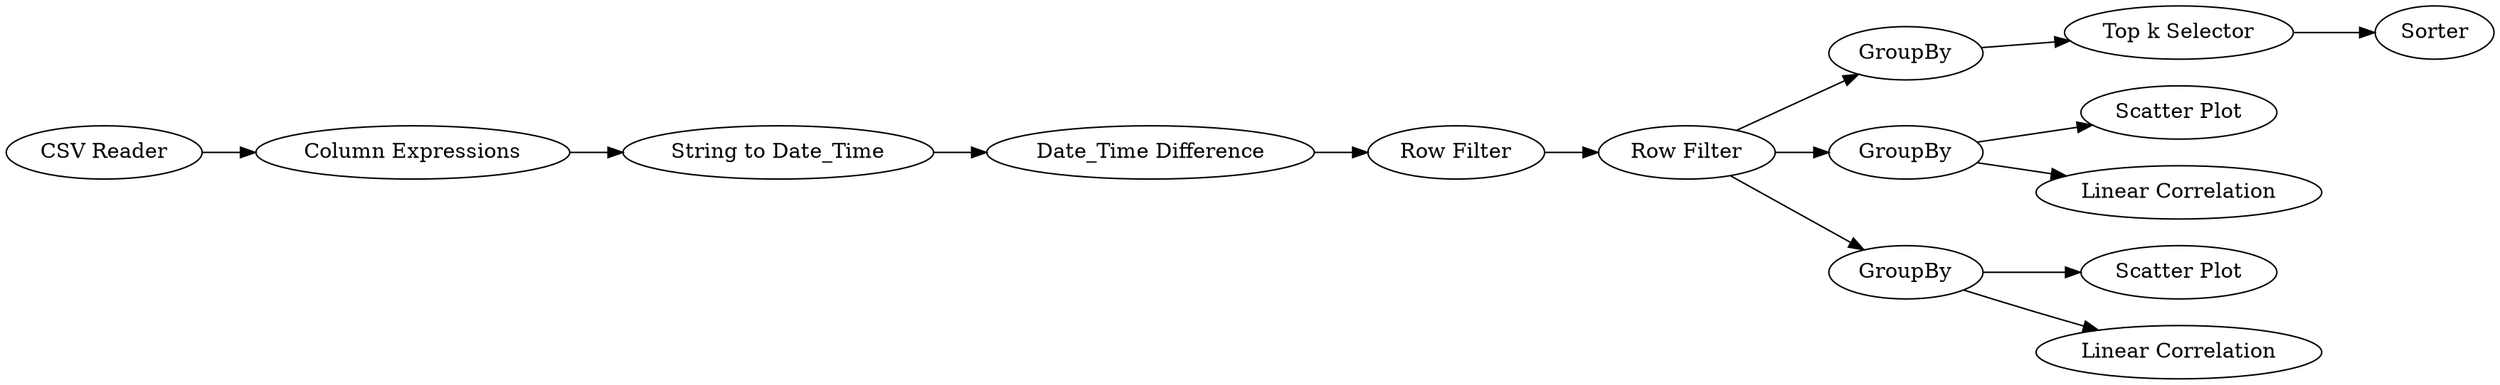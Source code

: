 digraph {
	1 [label="CSV Reader"]
	2 [label=GroupBy]
	3 [label="Top k Selector"]
	4 [label="Column Expressions"]
	5 [label="Date_Time Difference"]
	6 [label="String to Date_Time"]
	7 [label="Row Filter"]
	8 [label="Row Filter"]
	9 [label=Sorter]
	10 [label="Scatter Plot"]
	11 [label=GroupBy]
	12 [label="Linear Correlation"]
	13 [label="Scatter Plot"]
	14 [label=GroupBy]
	15 [label="Linear Correlation"]
	1 -> 4
	2 -> 3
	3 -> 9
	4 -> 6
	5 -> 7
	6 -> 5
	7 -> 8
	8 -> 2
	8 -> 11
	8 -> 14
	11 -> 10
	11 -> 12
	14 -> 13
	14 -> 15
	rankdir=LR
}
